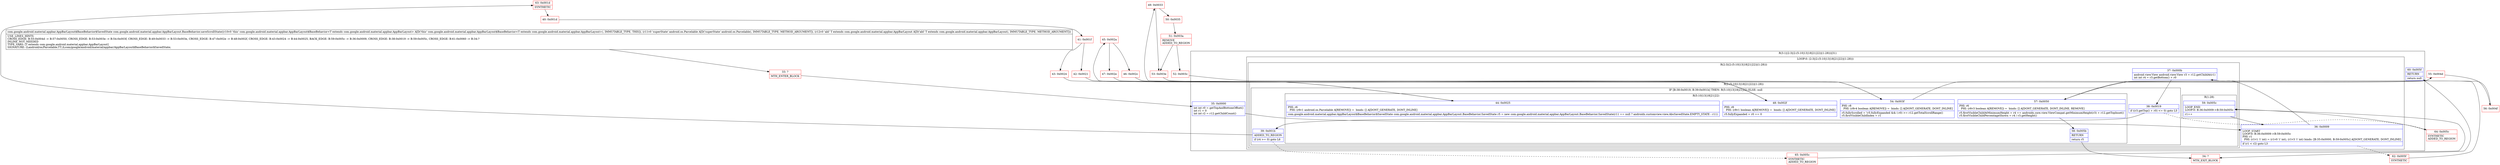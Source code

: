 digraph "CFG forcom.google.android.material.appbar.AppBarLayout.BaseBehavior.saveScrollState(Landroid\/os\/Parcelable;Lcom\/google\/android\/material\/appbar\/AppBarLayout;)Lcom\/google\/android\/material\/appbar\/AppBarLayout$BaseBehavior$SavedState;" {
subgraph cluster_Region_205040241 {
label = "R(3:1|(2:3|(2:(5:10|13|18|21|22)|(1:28)))|31)";
node [shape=record,color=blue];
Node_35 [shape=record,label="{35\:\ 0x0000|int int r0 = getTopAndBottomOffset()\lint r1 = 0\lint int r2 = r12.getChildCount()\l}"];
subgraph cluster_LoopRegion_1213177501 {
label = "LOOP:0: (2:3|(2:(5:10|13|18|21|22)|(1:28)))";
node [shape=record,color=blue];
Node_36 [shape=record,label="{36\:\ 0x0009|LOOP_START\lLOOP:0: B:36:0x0009\-\>B:59:0x005c\lPHI: r1 \l  PHI: (r1v1 'i' int) = (r1v0 'i' int), (r1v3 'i' int) binds: [B:35:0x0000, B:59:0x005c] A[DONT_GENERATE, DONT_INLINE]\l|if (r1 \< r2) goto L3\l}"];
subgraph cluster_Region_1801453670 {
label = "R(2:3|(2:(5:10|13|18|21|22)|(1:28)))";
node [shape=record,color=blue];
Node_37 [shape=record,label="{37\:\ 0x000b|android.view.View android.view.View r3 = r12.getChildAt(r1)\lint int r4 = r3.getBottom() + r0\l}"];
subgraph cluster_Region_1132266262 {
label = "R(2:(5:10|13|18|21|22)|(1:28))";
node [shape=record,color=blue];
subgraph cluster_IfRegion_1137942102 {
label = "IF [B:38:0x0019, B:39:0x001b] THEN: R(5:10|13|18|21|22) ELSE: null";
node [shape=record,color=blue];
Node_38 [shape=record,label="{38\:\ 0x0019|if ((r3.getTop() + r0) \<= 0) goto L5\l}"];
Node_39 [shape=record,label="{39\:\ 0x001b|ADDED_TO_REGION\l|if (r4 \>= 0) goto L6\l}"];
subgraph cluster_Region_32360435 {
label = "R(5:10|13|18|21|22)";
node [shape=record,color=blue];
Node_44 [shape=record,label="{44\:\ 0x0025|PHI: r6 \l  PHI: (r6v1 android.os.Parcelable A[REMOVE]) =  binds: [] A[DONT_GENERATE, DONT_INLINE]\l|com.google.android.material.appbar.AppBarLayout$BaseBehavior$SavedState com.google.android.material.appbar.AppBarLayout.BaseBehavior.SavedState r5 = new com.google.android.material.appbar.AppBarLayout.BaseBehavior.SavedState(r11 == null ? androidx.customview.view.AbsSavedState.EMPTY_STATE : r11)\l}"];
Node_48 [shape=record,label="{48\:\ 0x002f|PHI: r8 \l  PHI: (r8v1 boolean A[REMOVE]) =  binds: [] A[DONT_GENERATE, DONT_INLINE]\l|r5.fullyExpanded = r0 == 0\l}"];
Node_54 [shape=record,label="{54\:\ 0x003f|PHI: r8 \l  PHI: (r8v4 boolean A[REMOVE]) =  binds: [] A[DONT_GENERATE, DONT_INLINE]\l|r5.fullyScrolled = !r5.fullyExpanded && (\-r0) \>= r12.getTotalScrollRange()\lr5.firstVisibleChildIndex = r1\l}"];
Node_57 [shape=record,label="{57\:\ 0x0050|PHI: r6 \l  PHI: (r6v3 boolean A[REMOVE]) =  binds: [] A[DONT_GENERATE, DONT_INLINE, REMOVE]\l|r5.firstVisibleChildAtMinimumHeight = r4 == androidx.core.view.ViewCompat.getMinimumHeight(r3) + r12.getTopInset()\lr5.firstVisibleChildPercentageShown = r4 \/ r3.getHeight()\l}"];
Node_58 [shape=record,label="{58\:\ 0x005b|RETURN\l|return r5\l}"];
}
}
subgraph cluster_Region_600294594 {
label = "R(1:28)";
node [shape=record,color=blue];
Node_59 [shape=record,label="{59\:\ 0x005c|LOOP_END\lLOOP:0: B:36:0x0009\-\>B:59:0x005c\l|r1++\l}"];
}
}
}
}
Node_60 [shape=record,label="{60\:\ 0x005f|RETURN\l|return null\l}"];
}
Node_33 [shape=record,color=red,label="{33\:\ ?|MTH_ENTER_BLOCK\l}"];
Node_63 [shape=record,color=red,label="{63\:\ 0x001d|SYNTHETIC\l}"];
Node_40 [shape=record,color=red,label="{40\:\ 0x001d}"];
Node_41 [shape=record,color=red,label="{41\:\ 0x001f}"];
Node_42 [shape=record,color=red,label="{42\:\ 0x0021}"];
Node_45 [shape=record,color=red,label="{45\:\ 0x002a}"];
Node_46 [shape=record,color=red,label="{46\:\ 0x002c}"];
Node_49 [shape=record,color=red,label="{49\:\ 0x0033}"];
Node_50 [shape=record,color=red,label="{50\:\ 0x0035}"];
Node_51 [shape=record,color=red,label="{51\:\ 0x003a|REMOVE\lADDED_TO_REGION\l}"];
Node_52 [shape=record,color=red,label="{52\:\ 0x003c}"];
Node_55 [shape=record,color=red,label="{55\:\ 0x004d}"];
Node_56 [shape=record,color=red,label="{56\:\ 0x004f}"];
Node_34 [shape=record,color=red,label="{34\:\ ?|MTH_EXIT_BLOCK\l}"];
Node_53 [shape=record,color=red,label="{53\:\ 0x003e}"];
Node_47 [shape=record,color=red,label="{47\:\ 0x002e}"];
Node_43 [shape=record,color=red,label="{43\:\ 0x0024}"];
Node_65 [shape=record,color=red,label="{65\:\ 0x005c|SYNTHETIC\lADDED_TO_REGION\l}"];
Node_64 [shape=record,color=red,label="{64\:\ 0x005c|SYNTHETIC\lADDED_TO_REGION\l}"];
Node_62 [shape=record,color=red,label="{62\:\ 0x005f|SYNTHETIC\l}"];
MethodNode[shape=record,label="{com.google.android.material.appbar.AppBarLayout$BaseBehavior$SavedState com.google.android.material.appbar.AppBarLayout.BaseBehavior.saveScrollState((r10v0 'this' com.google.android.material.appbar.AppBarLayout$BaseBehavior\<T extends com.google.android.material.appbar.AppBarLayout\> A[D('this' com.google.android.material.appbar.AppBarLayout$BaseBehavior\<T extends com.google.android.material.appbar.AppBarLayout\>), IMMUTABLE_TYPE, THIS]), (r11v0 'superState' android.os.Parcelable A[D('superState' android.os.Parcelable), IMMUTABLE_TYPE, METHOD_ARGUMENT]), (r12v0 'abl' T extends com.google.android.material.appbar.AppBarLayout A[D('abl' T extends com.google.android.material.appbar.AppBarLayout), IMMUTABLE_TYPE, METHOD_ARGUMENT]))  | USE_LINES_HINTS\lCROSS_EDGE: B:55:0x004d \-\> B:57:0x0050, CROSS_EDGE: B:53:0x003e \-\> B:54:0x003f, CROSS_EDGE: B:49:0x0033 \-\> B:53:0x003e, CROSS_EDGE: B:47:0x002e \-\> B:48:0x002f, CROSS_EDGE: B:43:0x0024 \-\> B:44:0x0025, BACK_EDGE: B:59:0x005c \-\> B:36:0x0009, CROSS_EDGE: B:38:0x0019 \-\> B:59:0x005c, CROSS_EDGE: B:61:0x0060 \-\> B:34:?\lINLINE_NOT_NEEDED\lTYPE_VARS: [T extends com.google.android.material.appbar.AppBarLayout]\lSIGNATURE: (Landroid\/os\/Parcelable;TT;)Lcom\/google\/android\/material\/appbar\/AppBarLayout$BaseBehavior$SavedState;\l}"];
MethodNode -> Node_33;Node_35 -> Node_36;
Node_36 -> Node_37;
Node_36 -> Node_62[style=dashed];
Node_37 -> Node_38;
Node_38 -> Node_39;
Node_38 -> Node_64[style=dashed];
Node_39 -> Node_63;
Node_39 -> Node_65[style=dashed];
Node_44 -> Node_45;
Node_48 -> Node_49;
Node_54 -> Node_55;
Node_57 -> Node_58;
Node_58 -> Node_34;
Node_59 -> Node_36;
Node_60 -> Node_34;
Node_33 -> Node_35;
Node_63 -> Node_40;
Node_40 -> Node_41;
Node_41 -> Node_42;
Node_41 -> Node_43;
Node_42 -> Node_44;
Node_45 -> Node_46;
Node_45 -> Node_47;
Node_46 -> Node_48;
Node_49 -> Node_50;
Node_49 -> Node_53;
Node_50 -> Node_51;
Node_51 -> Node_52;
Node_51 -> Node_53;
Node_52 -> Node_54;
Node_55 -> Node_56;
Node_55 -> Node_57;
Node_56 -> Node_57;
Node_53 -> Node_54;
Node_47 -> Node_48;
Node_43 -> Node_44;
Node_65 -> Node_59;
Node_64 -> Node_59;
Node_62 -> Node_60;
}

